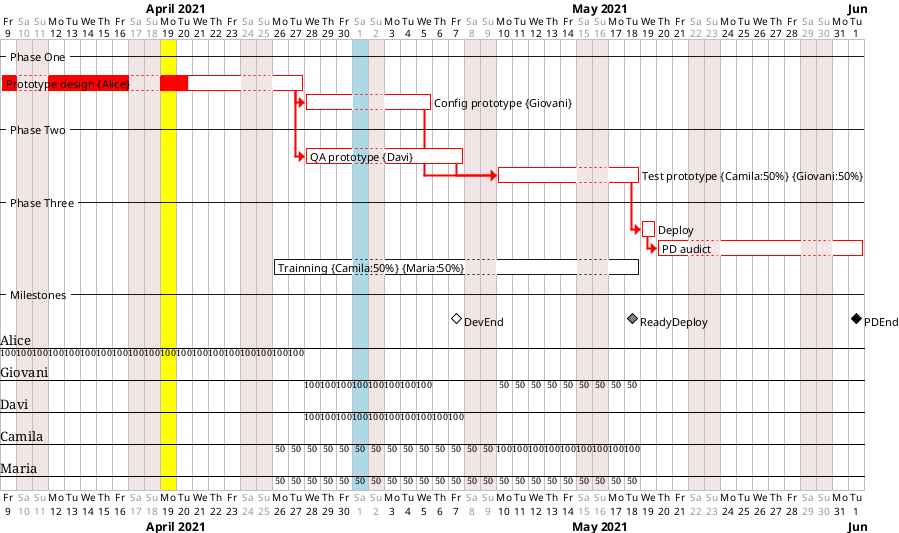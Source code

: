 @startgantt
project starts the 2021/04/09

' Close Days
saturday are closed
sunday are closed
2021/05/01 is closed
2021/05/01 is colored in lightblue

' Tasks and there layers
-- Phase One --
[Prototype design] on {Alice} lasts 13 days
[Prototype design] links to [[http://plantuml.com]]
[Config prototype] on {Giovani} lasts 6 days
-- Phase Two --
[QA prototype] on {Davi} lasts 8 days
[Test prototype] on {Camila:50}{Giovani:50} lasts 7 days
-- Phase Three --
[Deploy] lasts 1 day
[PD audict] lasts 9 days
[Trainning] on {Camila:50} {Maria:50} starts 2021/04/26
[Trainning] ends 2021/05/18
-- Milestones --

' Tasks flow
[Config prototype] starts at [Prototype design]'s end with red bold link
[QA prototype] starts at [Prototype design]'s end with red bold link
[Test prototype] starts at [Config prototype]'s end with red bold link
[Test prototype] starts at [QA prototype]'s end with red bold link
[Deploy] starts at [Test prototype]'s end with red bold link
[PD audict] starts at [Deploy]'s end with red bold link

' Tasks progress
[Prototype design] is 60% completed
[Config prototype] is 0% completed
[QA prototype] is 0% completed
[Test prototype] is 0% completed
[Deploy] is 0% completed
[PD audict] is 0% completed
[Trainning] is 0% completed

' Milestones
[DevEnd] happens at [Prototype design]'s end
[DevEnd] happens at [QA prototype]'s end
[ReadyDeploy] happens at [Test prototype]'s end
[ReadyDeploy] displays on same row as [DevEnd]
[PDEnd] happens at [PD audict]'s end
[PDEnd] displays on same row as [ReadyDeploy]

' Colors
[Prototype design] is colored in Red/Red
[Config prototype] is colored in Red/Red
[QA prototype] is colored in Red/Red
[Test prototype] is colored in Red/Red
[Deploy] is colored in Red/Red
[PD audict] is colored in Red/Red
[DevEnd] is colored in White/Black
[ReadyDeploy] is colored in Gray/Black

' Day watching
2021/04/19 is colored in Yellow
@endgantt